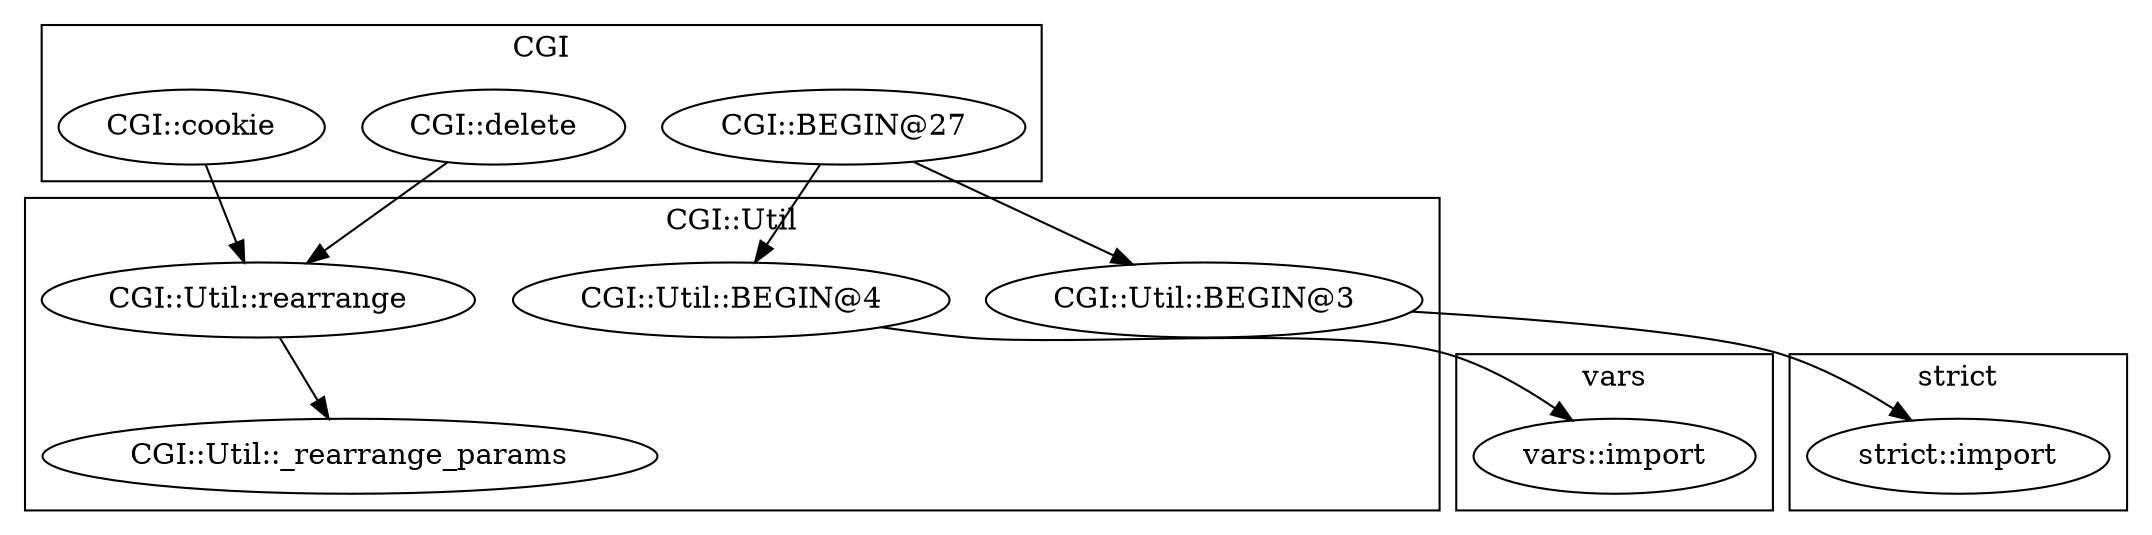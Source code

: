 digraph {
graph [overlap=false]
subgraph cluster_vars {
	label="vars";
	"vars::import";
}
subgraph cluster_strict {
	label="strict";
	"strict::import";
}
subgraph cluster_CGI_Util {
	label="CGI::Util";
	"CGI::Util::BEGIN@4";
	"CGI::Util::_rearrange_params";
	"CGI::Util::BEGIN@3";
	"CGI::Util::rearrange";
}
subgraph cluster_CGI {
	label="CGI";
	"CGI::BEGIN@27";
	"CGI::delete";
	"CGI::cookie";
}
"CGI::BEGIN@27" -> "CGI::Util::BEGIN@4";
"CGI::Util::rearrange" -> "CGI::Util::_rearrange_params";
"CGI::Util::BEGIN@4" -> "vars::import";
"CGI::BEGIN@27" -> "CGI::Util::BEGIN@3";
"CGI::cookie" -> "CGI::Util::rearrange";
"CGI::delete" -> "CGI::Util::rearrange";
"CGI::Util::BEGIN@3" -> "strict::import";
}
